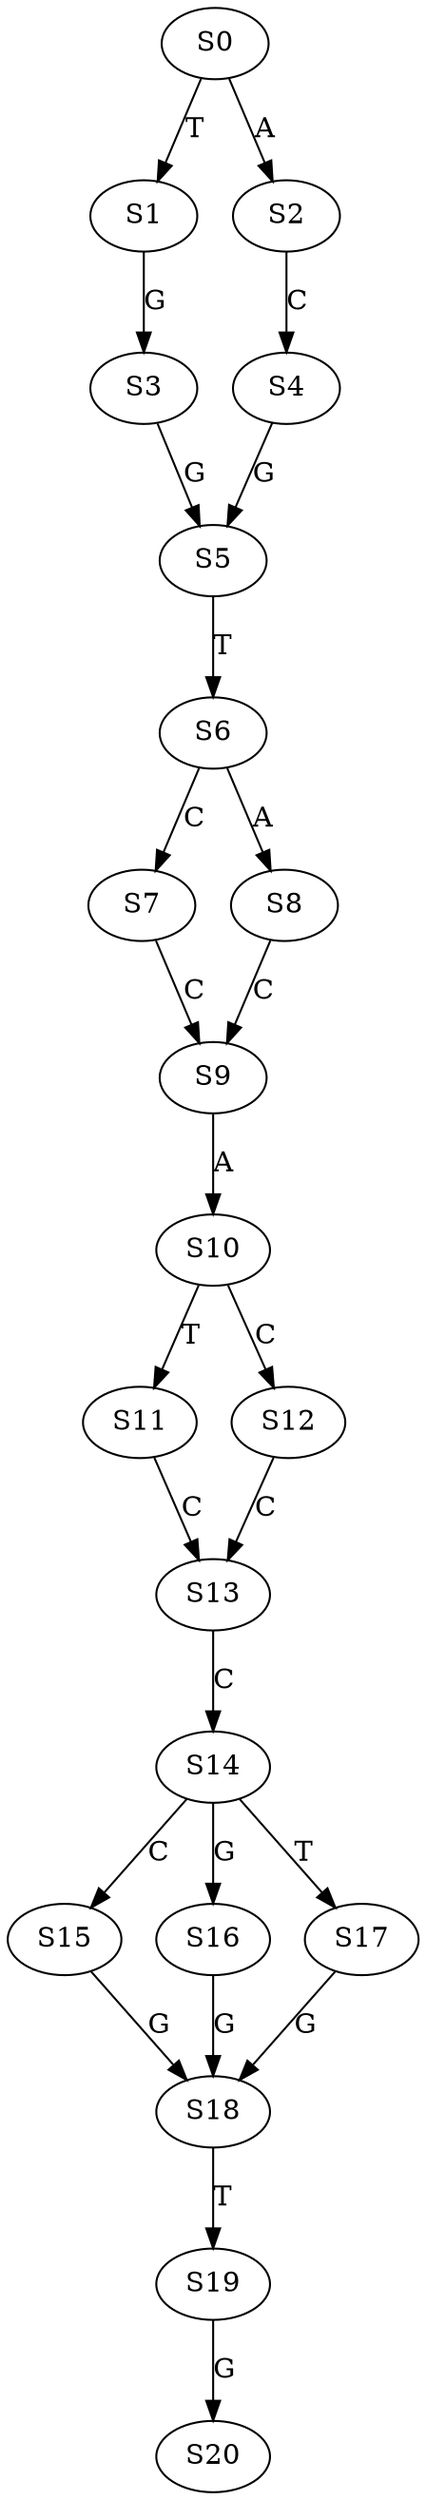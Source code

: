 strict digraph  {
	S0 -> S1 [ label = T ];
	S0 -> S2 [ label = A ];
	S1 -> S3 [ label = G ];
	S2 -> S4 [ label = C ];
	S3 -> S5 [ label = G ];
	S4 -> S5 [ label = G ];
	S5 -> S6 [ label = T ];
	S6 -> S7 [ label = C ];
	S6 -> S8 [ label = A ];
	S7 -> S9 [ label = C ];
	S8 -> S9 [ label = C ];
	S9 -> S10 [ label = A ];
	S10 -> S11 [ label = T ];
	S10 -> S12 [ label = C ];
	S11 -> S13 [ label = C ];
	S12 -> S13 [ label = C ];
	S13 -> S14 [ label = C ];
	S14 -> S15 [ label = C ];
	S14 -> S16 [ label = G ];
	S14 -> S17 [ label = T ];
	S15 -> S18 [ label = G ];
	S16 -> S18 [ label = G ];
	S17 -> S18 [ label = G ];
	S18 -> S19 [ label = T ];
	S19 -> S20 [ label = G ];
}
